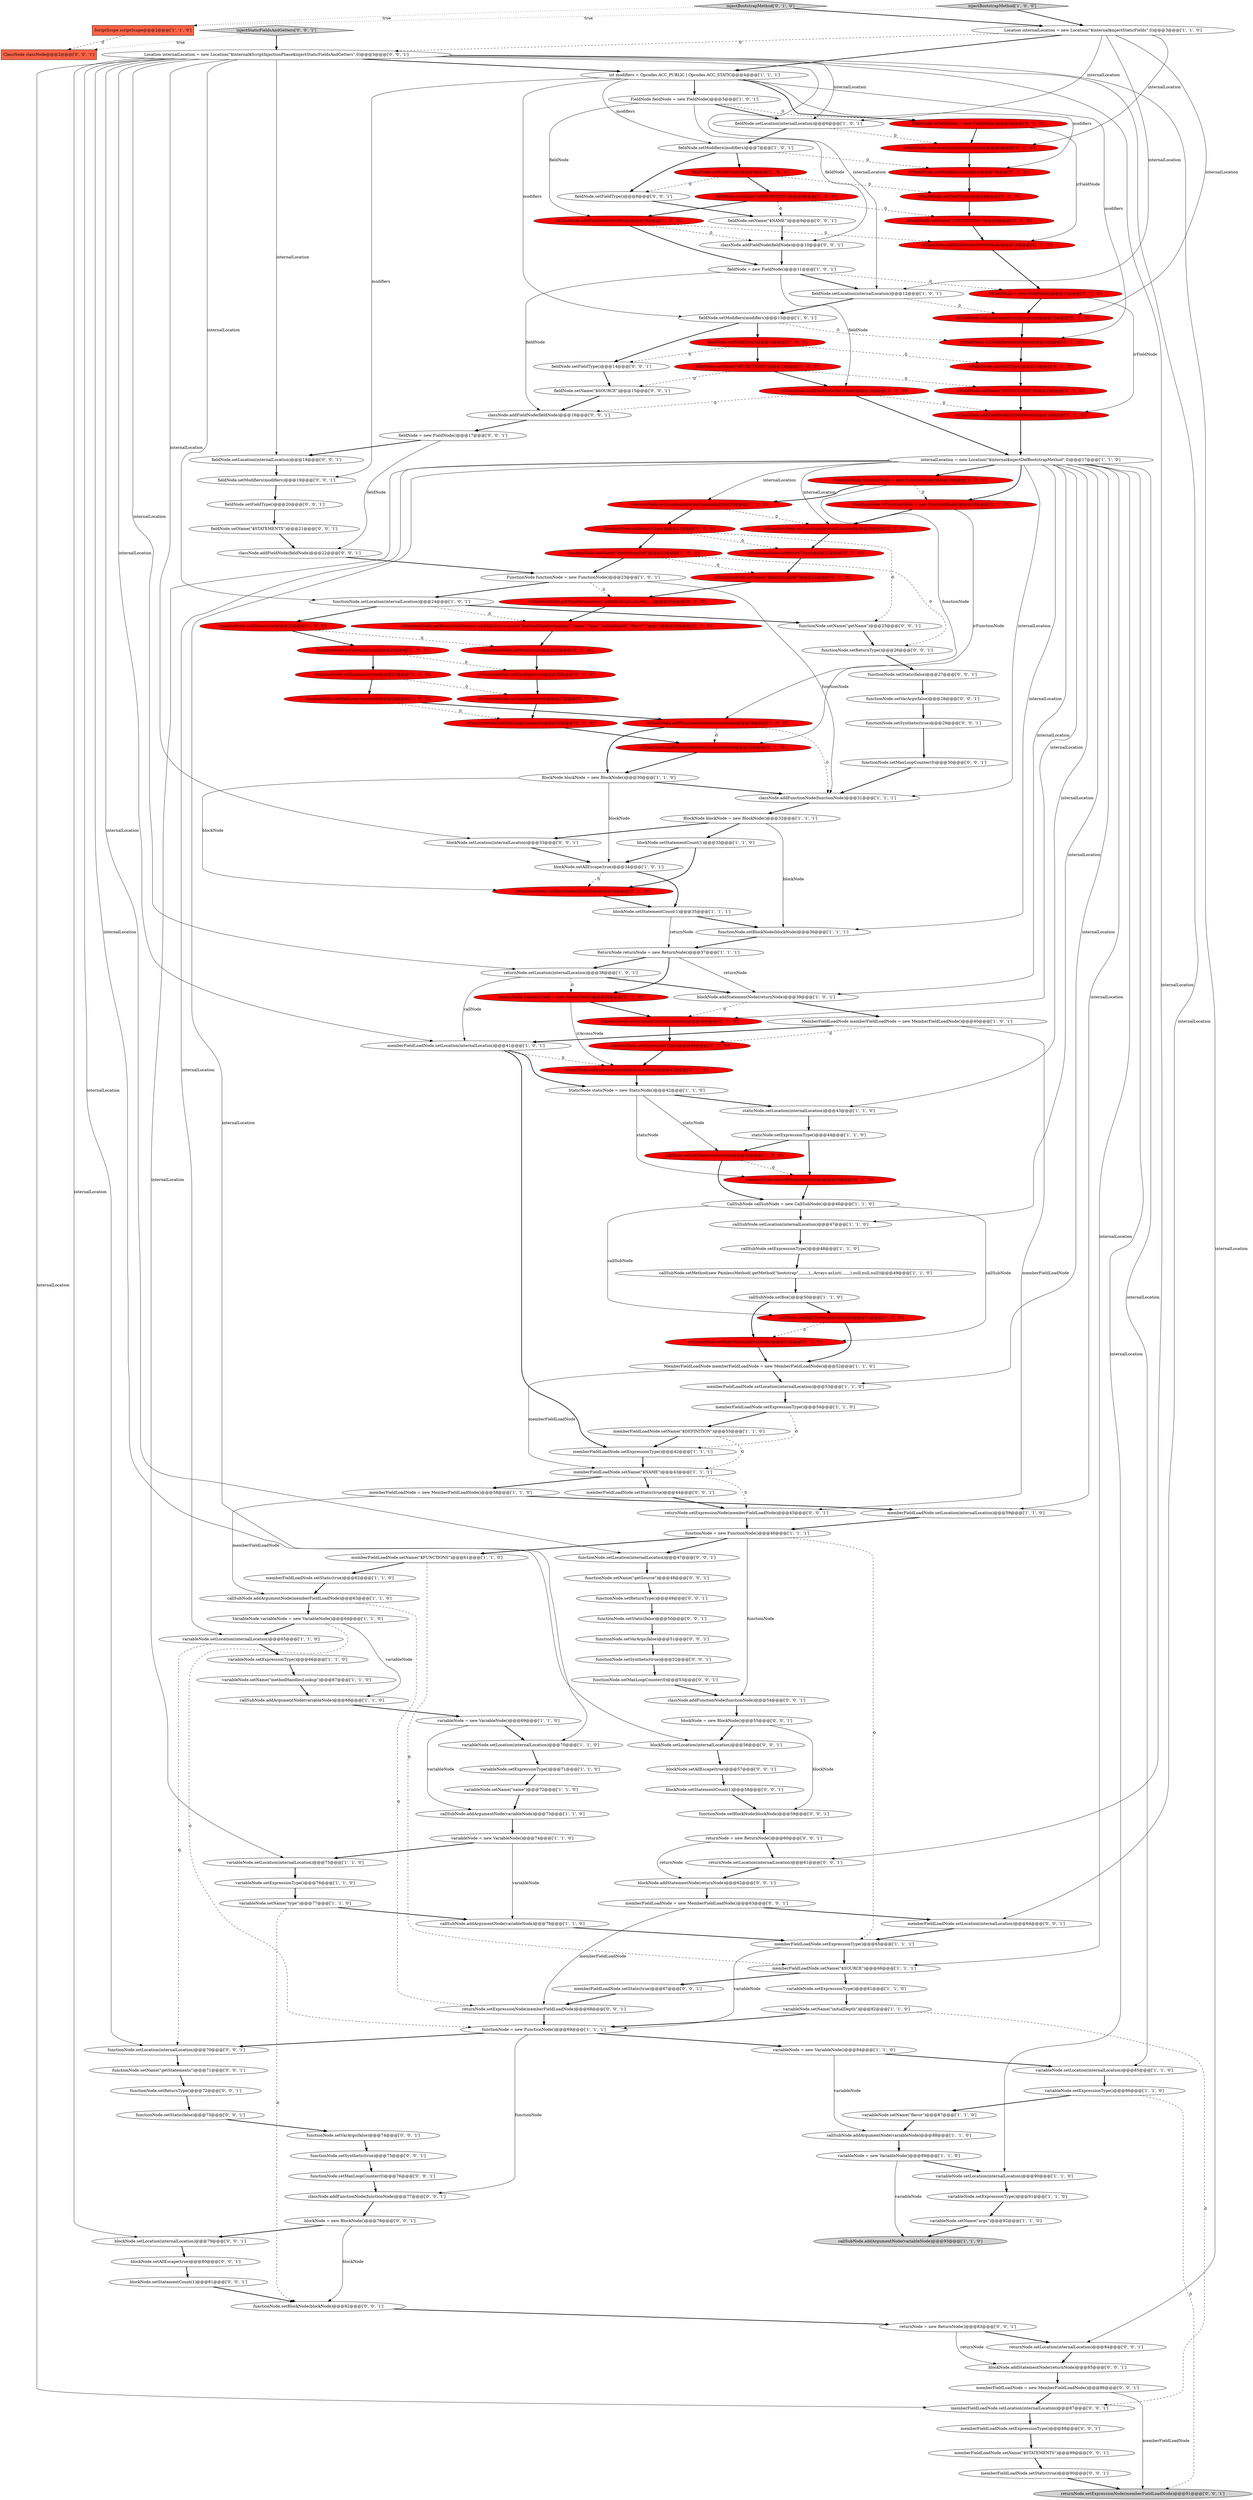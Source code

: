digraph {
171 [style = filled, label = "returnNode = new ReturnNode()@@@60@@@['0', '0', '1']", fillcolor = white, shape = ellipse image = "AAA0AAABBB3BBB"];
145 [style = filled, label = "blockNode.setStatementCount(1)@@@81@@@['0', '0', '1']", fillcolor = white, shape = ellipse image = "AAA0AAABBB3BBB"];
55 [style = filled, label = "callNode.setLeftNode(staticNode)@@@45@@@['1', '0', '0']", fillcolor = red, shape = ellipse image = "AAA1AAABBB1BBB"];
159 [style = filled, label = "functionNode.setReturnType()@@@72@@@['0', '0', '1']", fillcolor = white, shape = ellipse image = "AAA0AAABBB3BBB"];
101 [style = filled, label = "FunctionNode irFunctionNode = new FunctionNode()@@@19@@@['0', '1', '0']", fillcolor = red, shape = ellipse image = "AAA1AAABBB2BBB"];
109 [style = filled, label = "irFunctionNode.setSynthetic(true)@@@27@@@['0', '1', '0']", fillcolor = red, shape = ellipse image = "AAA1AAABBB2BBB"];
14 [style = filled, label = "BlockNode blockNode = new BlockNode()@@@32@@@['1', '1', '1']", fillcolor = white, shape = ellipse image = "AAA0AAABBB1BBB"];
151 [style = filled, label = "blockNode.setAllEscape(true)@@@80@@@['0', '0', '1']", fillcolor = white, shape = ellipse image = "AAA0AAABBB3BBB"];
120 [style = filled, label = "irAccessNode.setRightNode(callSubNode)@@@51@@@['0', '1', '0']", fillcolor = red, shape = ellipse image = "AAA1AAABBB2BBB"];
123 [style = filled, label = "returnNode.setExpressionNode(memberFieldLoadNode)@@@45@@@['0', '0', '1']", fillcolor = white, shape = ellipse image = "AAA0AAABBB3BBB"];
107 [style = filled, label = "irFieldNode.setModifiers(modifiers)@@@13@@@['0', '1', '0']", fillcolor = red, shape = ellipse image = "AAA1AAABBB2BBB"];
128 [style = filled, label = "fieldNode.setLocation(internalLocation)@@@18@@@['0', '0', '1']", fillcolor = white, shape = ellipse image = "AAA0AAABBB3BBB"];
136 [style = filled, label = "functionNode.setBlockNode(blockNode)@@@82@@@['0', '0', '1']", fillcolor = white, shape = ellipse image = "AAA0AAABBB3BBB"];
130 [style = filled, label = "classNode.addFieldNode(fieldNode)@@@10@@@['0', '0', '1']", fillcolor = white, shape = ellipse image = "AAA0AAABBB3BBB"];
80 [style = filled, label = "memberFieldLoadNode.setName(\"$SOURCE\")@@@66@@@['1', '1', '1']", fillcolor = white, shape = ellipse image = "AAA0AAABBB1BBB"];
15 [style = filled, label = "variableNode.setLocation(internalLocation)@@@85@@@['1', '1', '0']", fillcolor = white, shape = ellipse image = "AAA0AAABBB1BBB"];
25 [style = filled, label = "memberFieldLoadNode = new MemberFieldLoadNode()@@@58@@@['1', '1', '0']", fillcolor = white, shape = ellipse image = "AAA0AAABBB1BBB"];
79 [style = filled, label = "functionNode = new FunctionNode()@@@46@@@['1', '1', '1']", fillcolor = white, shape = ellipse image = "AAA0AAABBB1BBB"];
174 [style = filled, label = "returnNode = new ReturnNode()@@@83@@@['0', '0', '1']", fillcolor = white, shape = ellipse image = "AAA0AAABBB3BBB"];
38 [style = filled, label = "functionNode.setBlockNode(blockNode)@@@36@@@['1', '1', '1']", fillcolor = white, shape = ellipse image = "AAA0AAABBB1BBB"];
51 [style = filled, label = "memberFieldLoadNode.setName(\"$NAME\")@@@43@@@['1', '1', '1']", fillcolor = white, shape = ellipse image = "AAA0AAABBB1BBB"];
20 [style = filled, label = "memberFieldLoadNode.setStatic(true)@@@62@@@['1', '1', '0']", fillcolor = white, shape = ellipse image = "AAA0AAABBB1BBB"];
75 [style = filled, label = "callSubNode.setLocation(internalLocation)@@@47@@@['1', '1', '0']", fillcolor = white, shape = ellipse image = "AAA0AAABBB1BBB"];
165 [style = filled, label = "functionNode.setMaxLoopCounter(0)@@@30@@@['0', '0', '1']", fillcolor = white, shape = ellipse image = "AAA0AAABBB3BBB"];
23 [style = filled, label = "callSubNode.addArgumentNode(variableNode)@@@78@@@['1', '1', '0']", fillcolor = white, shape = ellipse image = "AAA0AAABBB1BBB"];
84 [style = filled, label = "variableNode.setName(\"type\")@@@77@@@['1', '1', '0']", fillcolor = white, shape = ellipse image = "AAA0AAABBB1BBB"];
166 [style = filled, label = "classNode.addFunctionNode(functionNode)@@@77@@@['0', '0', '1']", fillcolor = white, shape = ellipse image = "AAA0AAABBB3BBB"];
177 [style = filled, label = "ClassNode classNode@@@2@@@['0', '0', '1']", fillcolor = tomato, shape = box image = "AAA0AAABBB3BBB"];
11 [style = filled, label = "returnNode.setLocation(internalLocation)@@@38@@@['1', '0', '1']", fillcolor = white, shape = ellipse image = "AAA0AAABBB1BBB"];
82 [style = filled, label = "callSubNode.addArgumentNode(variableNode)@@@68@@@['1', '1', '0']", fillcolor = white, shape = ellipse image = "AAA0AAABBB1BBB"];
35 [style = filled, label = "callSubNode.addArgumentNode(variableNode)@@@73@@@['1', '1', '0']", fillcolor = white, shape = ellipse image = "AAA0AAABBB1BBB"];
88 [style = filled, label = "memberFieldLoadNode.setName(\"$FUNCTIONS\")@@@61@@@['1', '1', '0']", fillcolor = white, shape = ellipse image = "AAA0AAABBB1BBB"];
61 [style = filled, label = "memberFieldLoadNode.setExpressionType()@@@54@@@['1', '1', '0']", fillcolor = white, shape = ellipse image = "AAA0AAABBB1BBB"];
183 [style = filled, label = "functionNode.setVarArgs(false)@@@74@@@['0', '0', '1']", fillcolor = white, shape = ellipse image = "AAA0AAABBB3BBB"];
124 [style = filled, label = "functionNode.setVarArgs(false)@@@28@@@['0', '0', '1']", fillcolor = white, shape = ellipse image = "AAA0AAABBB3BBB"];
148 [style = filled, label = "functionNode.setBlockNode(blockNode)@@@59@@@['0', '0', '1']", fillcolor = white, shape = ellipse image = "AAA0AAABBB3BBB"];
89 [style = filled, label = "functionNode.setSynthetic(true)@@@27@@@['1', '0', '0']", fillcolor = red, shape = ellipse image = "AAA1AAABBB1BBB"];
152 [style = filled, label = "functionNode.setSynthetic(true)@@@29@@@['0', '0', '1']", fillcolor = white, shape = ellipse image = "AAA0AAABBB3BBB"];
8 [style = filled, label = "functionNode = new FunctionNode()@@@69@@@['1', '1', '1']", fillcolor = white, shape = ellipse image = "AAA0AAABBB1BBB"];
50 [style = filled, label = "callSubNode.addArgumentNode(variableNode)@@@88@@@['1', '1', '0']", fillcolor = white, shape = ellipse image = "AAA0AAABBB1BBB"];
29 [style = filled, label = "fieldNode.setFieldType()@@@8@@@['1', '0', '0']", fillcolor = red, shape = ellipse image = "AAA1AAABBB1BBB"];
106 [style = filled, label = "returnNode.setExpressionNode(irAccessNode)@@@41@@@['0', '1', '0']", fillcolor = red, shape = ellipse image = "AAA1AAABBB2BBB"];
66 [style = filled, label = "fieldNode.setFieldType()@@@14@@@['1', '0', '0']", fillcolor = red, shape = ellipse image = "AAA1AAABBB1BBB"];
70 [style = filled, label = "variableNode.setName(\"name\")@@@72@@@['1', '1', '0']", fillcolor = white, shape = ellipse image = "AAA0AAABBB1BBB"];
147 [style = filled, label = "memberFieldLoadNode.setLocation(internalLocation)@@@64@@@['0', '0', '1']", fillcolor = white, shape = ellipse image = "AAA0AAABBB3BBB"];
54 [style = filled, label = "memberFieldLoadNode.setLocation(internalLocation)@@@53@@@['1', '1', '0']", fillcolor = white, shape = ellipse image = "AAA0AAABBB1BBB"];
42 [style = filled, label = "CallSubNode callSubNode = new CallSubNode()@@@46@@@['1', '1', '0']", fillcolor = white, shape = ellipse image = "AAA0AAABBB1BBB"];
45 [style = filled, label = "variableNode.setExpressionType()@@@76@@@['1', '1', '0']", fillcolor = white, shape = ellipse image = "AAA0AAABBB1BBB"];
83 [style = filled, label = "variableNode.setExpressionType()@@@91@@@['1', '1', '0']", fillcolor = white, shape = ellipse image = "AAA0AAABBB1BBB"];
39 [style = filled, label = "fieldNode.setName(\"$DEFINITION\")@@@9@@@['1', '0', '0']", fillcolor = red, shape = ellipse image = "AAA1AAABBB1BBB"];
137 [style = filled, label = "functionNode.setVarArgs(false)@@@51@@@['0', '0', '1']", fillcolor = white, shape = ellipse image = "AAA0AAABBB3BBB"];
96 [style = filled, label = "irFunctionNode.getTypeParameters().addAll(Arrays.asList(,,,,,))@@@23@@@['0', '1', '0']", fillcolor = red, shape = ellipse image = "AAA1AAABBB2BBB"];
32 [style = filled, label = "variableNode = new VariableNode()@@@74@@@['1', '1', '0']", fillcolor = white, shape = ellipse image = "AAA0AAABBB1BBB"];
60 [style = filled, label = "variableNode.setName(\"initialDepth\")@@@82@@@['1', '1', '0']", fillcolor = white, shape = ellipse image = "AAA0AAABBB1BBB"];
144 [style = filled, label = "blockNode.setLocation(internalLocation)@@@33@@@['0', '0', '1']", fillcolor = white, shape = ellipse image = "AAA0AAABBB3BBB"];
62 [style = filled, label = "fieldNode.setModifiers(modifiers)@@@13@@@['1', '0', '1']", fillcolor = white, shape = ellipse image = "AAA0AAABBB1BBB"];
44 [style = filled, label = "classNode.addFunctionNode(functionNode)@@@31@@@['1', '1', '1']", fillcolor = white, shape = ellipse image = "AAA0AAABBB1BBB"];
122 [style = filled, label = "irFieldNode.setLocation(internalLocation)@@@6@@@['0', '1', '0']", fillcolor = red, shape = ellipse image = "AAA1AAABBB2BBB"];
121 [style = filled, label = "irClassNode.addFieldNode(irFieldNode)@@@16@@@['0', '1', '0']", fillcolor = red, shape = ellipse image = "AAA1AAABBB2BBB"];
160 [style = filled, label = "memberFieldLoadNode = new MemberFieldLoadNode()@@@86@@@['0', '0', '1']", fillcolor = white, shape = ellipse image = "AAA0AAABBB3BBB"];
59 [style = filled, label = "callSubNode.addArgumentNode(variableNode)@@@93@@@['1', '1', '0']", fillcolor = lightgray, shape = ellipse image = "AAA0AAABBB1BBB"];
186 [style = filled, label = "fieldNode.setName(\"$SOURCE\")@@@15@@@['0', '0', '1']", fillcolor = white, shape = ellipse image = "AAA0AAABBB3BBB"];
26 [style = filled, label = "variableNode.setLocation(internalLocation)@@@90@@@['1', '1', '0']", fillcolor = white, shape = ellipse image = "AAA0AAABBB1BBB"];
34 [style = filled, label = "memberFieldLoadNode.setExpressionType()@@@65@@@['1', '1', '1']", fillcolor = white, shape = ellipse image = "AAA0AAABBB1BBB"];
46 [style = filled, label = "variableNode = new VariableNode()@@@84@@@['1', '1', '0']", fillcolor = white, shape = ellipse image = "AAA0AAABBB1BBB"];
100 [style = filled, label = "irClassNode.addFunctionNode(irFunctionNode)@@@29@@@['0', '1', '0']", fillcolor = red, shape = ellipse image = "AAA1AAABBB2BBB"];
181 [style = filled, label = "functionNode.setLocation(internalLocation)@@@47@@@['0', '0', '1']", fillcolor = white, shape = ellipse image = "AAA0AAABBB3BBB"];
132 [style = filled, label = "fieldNode.setFieldType()@@@20@@@['0', '0', '1']", fillcolor = white, shape = ellipse image = "AAA0AAABBB3BBB"];
57 [style = filled, label = "irClassNode.addFieldNode(fieldNode)@@@10@@@['1', '0', '0']", fillcolor = red, shape = ellipse image = "AAA1AAABBB1BBB"];
155 [style = filled, label = "blockNode.setLocation(internalLocation)@@@56@@@['0', '0', '1']", fillcolor = white, shape = ellipse image = "AAA0AAABBB3BBB"];
172 [style = filled, label = "returnNode.setLocation(internalLocation)@@@61@@@['0', '0', '1']", fillcolor = white, shape = ellipse image = "AAA0AAABBB3BBB"];
169 [style = filled, label = "injectStaticFieldsAndGetters['0', '0', '1']", fillcolor = lightgray, shape = diamond image = "AAA0AAABBB3BBB"];
68 [style = filled, label = "variableNode.setName(\"methodHandlesLookup\")@@@67@@@['1', '1', '0']", fillcolor = white, shape = ellipse image = "AAA0AAABBB1BBB"];
1 [style = filled, label = "blockNode.setAllEscape(true)@@@34@@@['1', '0', '1']", fillcolor = white, shape = ellipse image = "AAA0AAABBB1BBB"];
93 [style = filled, label = "irFieldNode.setName(\"$FUNCTIONS\")@@@15@@@['0', '1', '0']", fillcolor = red, shape = ellipse image = "AAA1AAABBB2BBB"];
179 [style = filled, label = "classNode.addFunctionNode(functionNode)@@@54@@@['0', '0', '1']", fillcolor = white, shape = ellipse image = "AAA0AAABBB3BBB"];
4 [style = filled, label = "blockNode.setStatementCount(1)@@@35@@@['1', '1', '1']", fillcolor = white, shape = ellipse image = "AAA0AAABBB1BBB"];
71 [style = filled, label = "ScriptScope scriptScope@@@2@@@['1', '1', '0']", fillcolor = tomato, shape = box image = "AAA0AAABBB1BBB"];
7 [style = filled, label = "fieldNode.setLocation(internalLocation)@@@6@@@['1', '0', '1']", fillcolor = white, shape = ellipse image = "AAA0AAABBB1BBB"];
67 [style = filled, label = "BlockNode blockNode = new BlockNode()@@@30@@@['1', '1', '0']", fillcolor = white, shape = ellipse image = "AAA0AAABBB1BBB"];
2 [style = filled, label = "variableNode = new VariableNode()@@@69@@@['1', '1', '0']", fillcolor = white, shape = ellipse image = "AAA0AAABBB1BBB"];
139 [style = filled, label = "memberFieldLoadNode.setStatic(true)@@@44@@@['0', '0', '1']", fillcolor = white, shape = ellipse image = "AAA0AAABBB3BBB"];
102 [style = filled, label = "AccessNode irAccessNode = new AccessNode()@@@38@@@['0', '1', '0']", fillcolor = red, shape = ellipse image = "AAA1AAABBB2BBB"];
36 [style = filled, label = "fieldNode.setModifiers(modifiers)@@@7@@@['1', '0', '1']", fillcolor = white, shape = ellipse image = "AAA0AAABBB1BBB"];
6 [style = filled, label = "MemberFieldLoadNode memberFieldLoadNode = new MemberFieldLoadNode()@@@40@@@['1', '0', '1']", fillcolor = white, shape = ellipse image = "AAA0AAABBB1BBB"];
126 [style = filled, label = "functionNode.setStatic(false)@@@73@@@['0', '0', '1']", fillcolor = white, shape = ellipse image = "AAA0AAABBB3BBB"];
73 [style = filled, label = "StaticNode staticNode = new StaticNode()@@@42@@@['1', '1', '0']", fillcolor = white, shape = ellipse image = "AAA0AAABBB1BBB"];
173 [style = filled, label = "memberFieldLoadNode.setStatic(true)@@@90@@@['0', '0', '1']", fillcolor = white, shape = ellipse image = "AAA0AAABBB3BBB"];
185 [style = filled, label = "returnNode.setExpressionNode(memberFieldLoadNode)@@@91@@@['0', '0', '1']", fillcolor = lightgray, shape = ellipse image = "AAA0AAABBB3BBB"];
149 [style = filled, label = "classNode.addFieldNode(fieldNode)@@@22@@@['0', '0', '1']", fillcolor = white, shape = ellipse image = "AAA0AAABBB3BBB"];
28 [style = filled, label = "variableNode.setLocation(internalLocation)@@@70@@@['1', '1', '0']", fillcolor = white, shape = ellipse image = "AAA0AAABBB1BBB"];
56 [style = filled, label = "variableNode.setLocation(internalLocation)@@@65@@@['1', '1', '0']", fillcolor = white, shape = ellipse image = "AAA0AAABBB1BBB"];
116 [style = filled, label = "irFieldNode.setLocation(internalLocation)@@@12@@@['0', '1', '0']", fillcolor = red, shape = ellipse image = "AAA1AAABBB2BBB"];
0 [style = filled, label = "functionNode.setReturnType()@@@21@@@['1', '0', '0']", fillcolor = red, shape = ellipse image = "AAA1AAABBB1BBB"];
27 [style = filled, label = "Location internalLocation = new Location(\"$internal$injectStaticFields\",0)@@@3@@@['1', '1', '0']", fillcolor = white, shape = ellipse image = "AAA0AAABBB1BBB"];
10 [style = filled, label = "memberFieldLoadNode.setLocation(internalLocation)@@@59@@@['1', '1', '0']", fillcolor = white, shape = ellipse image = "AAA0AAABBB1BBB"];
119 [style = filled, label = "irFieldNode.setModifiers(modifiers)@@@7@@@['0', '1', '0']", fillcolor = red, shape = ellipse image = "AAA1AAABBB2BBB"];
87 [style = filled, label = "callSubNode.setBox()@@@50@@@['1', '1', '0']", fillcolor = white, shape = ellipse image = "AAA0AAABBB1BBB"];
150 [style = filled, label = "fieldNode.setName(\"$STATEMENTS\")@@@21@@@['0', '0', '1']", fillcolor = white, shape = ellipse image = "AAA0AAABBB3BBB"];
129 [style = filled, label = "functionNode.setSynthetic(true)@@@75@@@['0', '0', '1']", fillcolor = white, shape = ellipse image = "AAA0AAABBB3BBB"];
164 [style = filled, label = "functionNode.setStatic(false)@@@27@@@['0', '0', '1']", fillcolor = white, shape = ellipse image = "AAA0AAABBB3BBB"];
115 [style = filled, label = "irFunctionNode.getParameterNames().addAll(Arrays.asList(\"methodHandlesLookup\",\"name\",\"type\",\"initialDepth\",\"flavor\",\"args\"))@@@24@@@['0', '1', '0']", fillcolor = red, shape = ellipse image = "AAA1AAABBB2BBB"];
3 [style = filled, label = "variableNode.setName(\"args\")@@@92@@@['1', '1', '0']", fillcolor = white, shape = ellipse image = "AAA0AAABBB1BBB"];
178 [style = filled, label = "fieldNode = new FieldNode()@@@17@@@['0', '0', '1']", fillcolor = white, shape = ellipse image = "AAA0AAABBB3BBB"];
92 [style = filled, label = "irAccessNode.setExpressionType()@@@40@@@['0', '1', '0']", fillcolor = red, shape = ellipse image = "AAA1AAABBB2BBB"];
97 [style = filled, label = "irFunctionNode.setBlockNode(blockNode)@@@34@@@['0', '1', '0']", fillcolor = red, shape = ellipse image = "AAA1AAABBB2BBB"];
127 [style = filled, label = "fieldNode.setFieldType()@@@14@@@['0', '0', '1']", fillcolor = white, shape = ellipse image = "AAA0AAABBB3BBB"];
76 [style = filled, label = "functionNode.setVarArgs(true)@@@26@@@['1', '0', '0']", fillcolor = red, shape = ellipse image = "AAA1AAABBB1BBB"];
41 [style = filled, label = "staticNode.setExpressionType()@@@44@@@['1', '1', '0']", fillcolor = white, shape = ellipse image = "AAA0AAABBB1BBB"];
24 [style = filled, label = "variableNode.setExpressionType()@@@66@@@['1', '1', '0']", fillcolor = white, shape = ellipse image = "AAA0AAABBB1BBB"];
95 [style = filled, label = "FieldNode irFieldNode = new FieldNode()@@@5@@@['0', '1', '0']", fillcolor = red, shape = ellipse image = "AAA1AAABBB2BBB"];
162 [style = filled, label = "functionNode.setMaxLoopCounter(0)@@@76@@@['0', '0', '1']", fillcolor = white, shape = ellipse image = "AAA0AAABBB3BBB"];
31 [style = filled, label = "FunctionNode functionNode = new FunctionNode()@@@19@@@['1', '0', '0']", fillcolor = red, shape = ellipse image = "AAA1AAABBB1BBB"];
188 [style = filled, label = "memberFieldLoadNode.setStatic(true)@@@67@@@['0', '0', '1']", fillcolor = white, shape = ellipse image = "AAA0AAABBB3BBB"];
113 [style = filled, label = "irFieldNode = new FieldNode()@@@11@@@['0', '1', '0']", fillcolor = red, shape = ellipse image = "AAA1AAABBB2BBB"];
108 [style = filled, label = "irFunctionNode.setStatic(true)@@@25@@@['0', '1', '0']", fillcolor = red, shape = ellipse image = "AAA1AAABBB2BBB"];
58 [style = filled, label = "memberFieldLoadNode.setLocation(internalLocation)@@@41@@@['1', '0', '1']", fillcolor = white, shape = ellipse image = "AAA0AAABBB1BBB"];
156 [style = filled, label = "memberFieldLoadNode.setLocation(internalLocation)@@@87@@@['0', '0', '1']", fillcolor = white, shape = ellipse image = "AAA0AAABBB3BBB"];
48 [style = filled, label = "fieldNode.setName(\"$FUNCTIONS\")@@@15@@@['1', '0', '0']", fillcolor = red, shape = ellipse image = "AAA1AAABBB1BBB"];
49 [style = filled, label = "internalLocation = new Location(\"$internal$injectDefBootstrapMethod\",0)@@@17@@@['1', '1', '0']", fillcolor = white, shape = ellipse image = "AAA0AAABBB1BBB"];
114 [style = filled, label = "irFieldNode.setFieldType()@@@14@@@['0', '1', '0']", fillcolor = red, shape = ellipse image = "AAA1AAABBB2BBB"];
118 [style = filled, label = "injectBootstrapMethod['0', '1', '0']", fillcolor = lightgray, shape = diamond image = "AAA0AAABBB2BBB"];
117 [style = filled, label = "irAccessNode.setLeftNode(staticNode)@@@45@@@['0', '1', '0']", fillcolor = red, shape = ellipse image = "AAA1AAABBB2BBB"];
53 [style = filled, label = "memberFieldLoadNode.setName(\"$DEFINITION\")@@@55@@@['1', '1', '0']", fillcolor = white, shape = ellipse image = "AAA0AAABBB1BBB"];
111 [style = filled, label = "irFunctionNode.setLocation(internalLocation)@@@20@@@['0', '1', '0']", fillcolor = red, shape = ellipse image = "AAA1AAABBB2BBB"];
30 [style = filled, label = "memberFieldLoadNode.setExpressionType()@@@42@@@['1', '1', '1']", fillcolor = white, shape = ellipse image = "AAA0AAABBB1BBB"];
110 [style = filled, label = "irAccessNode.setLocation(internalLocation)@@@39@@@['0', '1', '0']", fillcolor = red, shape = ellipse image = "AAA1AAABBB2BBB"];
170 [style = filled, label = "functionNode.setReturnType()@@@26@@@['0', '0', '1']", fillcolor = white, shape = ellipse image = "AAA0AAABBB3BBB"];
125 [style = filled, label = "memberFieldLoadNode = new MemberFieldLoadNode()@@@63@@@['0', '0', '1']", fillcolor = white, shape = ellipse image = "AAA0AAABBB3BBB"];
141 [style = filled, label = "blockNode.setAllEscape(true)@@@57@@@['0', '0', '1']", fillcolor = white, shape = ellipse image = "AAA0AAABBB3BBB"];
85 [style = filled, label = "int modifiers = Opcodes.ACC_PUBLIC | Opcodes.ACC_STATIC@@@4@@@['1', '1', '1']", fillcolor = white, shape = ellipse image = "AAA0AAABBB1BBB"];
161 [style = filled, label = "blockNode.addStatementNode(returnNode)@@@85@@@['0', '0', '1']", fillcolor = white, shape = ellipse image = "AAA0AAABBB3BBB"];
78 [style = filled, label = "functionNode.setMaxLoopCounter(0)@@@28@@@['1', '0', '0']", fillcolor = red, shape = ellipse image = "AAA1AAABBB1BBB"];
140 [style = filled, label = "fieldNode.setName(\"$NAME\")@@@9@@@['0', '0', '1']", fillcolor = white, shape = ellipse image = "AAA0AAABBB3BBB"];
142 [style = filled, label = "memberFieldLoadNode.setName(\"$STATEMENTS\")@@@89@@@['0', '0', '1']", fillcolor = white, shape = ellipse image = "AAA0AAABBB3BBB"];
131 [style = filled, label = "fieldNode.setModifiers(modifiers)@@@19@@@['0', '0', '1']", fillcolor = white, shape = ellipse image = "AAA0AAABBB3BBB"];
98 [style = filled, label = "irFunctionNode.setReturnType()@@@21@@@['0', '1', '0']", fillcolor = red, shape = ellipse image = "AAA1AAABBB2BBB"];
153 [style = filled, label = "functionNode.setSynthetic(true)@@@52@@@['0', '0', '1']", fillcolor = white, shape = ellipse image = "AAA0AAABBB3BBB"];
103 [style = filled, label = "irFieldNode.setFieldType()@@@8@@@['0', '1', '0']", fillcolor = red, shape = ellipse image = "AAA1AAABBB2BBB"];
154 [style = filled, label = "functionNode.setMaxLoopCounter(0)@@@53@@@['0', '0', '1']", fillcolor = white, shape = ellipse image = "AAA0AAABBB3BBB"];
9 [style = filled, label = "MemberFieldLoadNode memberFieldLoadNode = new MemberFieldLoadNode()@@@52@@@['1', '1', '0']", fillcolor = white, shape = ellipse image = "AAA0AAABBB1BBB"];
43 [style = filled, label = "callSubNode.setMethod(new PainlessMethod(.getMethod(\"bootstrap\",,,,,,,,),,,Arrays.asList(,,,,,,,),null,null,null))@@@49@@@['1', '1', '0']", fillcolor = white, shape = ellipse image = "AAA0AAABBB1BBB"];
86 [style = filled, label = "variableNode.setLocation(internalLocation)@@@75@@@['1', '1', '0']", fillcolor = white, shape = ellipse image = "AAA0AAABBB1BBB"];
112 [style = filled, label = "irClassNode.addFieldNode(irFieldNode)@@@10@@@['0', '1', '0']", fillcolor = red, shape = ellipse image = "AAA1AAABBB2BBB"];
13 [style = filled, label = "FunctionNode functionNode = new FunctionNode()@@@23@@@['1', '0', '1']", fillcolor = white, shape = ellipse image = "AAA0AAABBB1BBB"];
16 [style = filled, label = "functionNode.setLocation(internalLocation)@@@24@@@['1', '0', '1']", fillcolor = white, shape = ellipse image = "AAA0AAABBB1BBB"];
182 [style = filled, label = "functionNode.setName(\"getStatements\")@@@71@@@['0', '0', '1']", fillcolor = white, shape = ellipse image = "AAA0AAABBB3BBB"];
143 [style = filled, label = "fieldNode.setFieldType()@@@8@@@['0', '0', '1']", fillcolor = white, shape = ellipse image = "AAA0AAABBB3BBB"];
133 [style = filled, label = "functionNode.setName(\"getSource\")@@@48@@@['0', '0', '1']", fillcolor = white, shape = ellipse image = "AAA0AAABBB3BBB"];
146 [style = filled, label = "Location internalLocation = new Location(\"$internal$ScriptInjectionPhase$injectStaticFieldsAndGetters\",0)@@@3@@@['0', '0', '1']", fillcolor = white, shape = ellipse image = "AAA0AAABBB3BBB"];
12 [style = filled, label = "variableNode.setExpressionType()@@@71@@@['1', '1', '0']", fillcolor = white, shape = ellipse image = "AAA0AAABBB1BBB"];
175 [style = filled, label = "functionNode.setName(\"getName\")@@@25@@@['0', '0', '1']", fillcolor = white, shape = ellipse image = "AAA0AAABBB3BBB"];
184 [style = filled, label = "blockNode = new BlockNode()@@@78@@@['0', '0', '1']", fillcolor = white, shape = ellipse image = "AAA0AAABBB3BBB"];
47 [style = filled, label = "injectBootstrapMethod['1', '0', '0']", fillcolor = lightgray, shape = diamond image = "AAA0AAABBB1BBB"];
17 [style = filled, label = "callSubNode.addArgumentNode(memberFieldLoadNode)@@@63@@@['1', '1', '0']", fillcolor = white, shape = ellipse image = "AAA0AAABBB1BBB"];
105 [style = filled, label = "irFunctionNode.setName(\"$bootstrapDef\")@@@22@@@['0', '1', '0']", fillcolor = red, shape = ellipse image = "AAA1AAABBB2BBB"];
176 [style = filled, label = "memberFieldLoadNode.setExpressionType()@@@88@@@['0', '0', '1']", fillcolor = white, shape = ellipse image = "AAA0AAABBB3BBB"];
5 [style = filled, label = "functionNode.setLocation(internalLocation)@@@20@@@['1', '0', '0']", fillcolor = red, shape = ellipse image = "AAA1AAABBB1BBB"];
134 [style = filled, label = "returnNode.setExpressionNode(memberFieldLoadNode)@@@68@@@['0', '0', '1']", fillcolor = white, shape = ellipse image = "AAA0AAABBB3BBB"];
72 [style = filled, label = "VariableNode variableNode = new VariableNode()@@@64@@@['1', '1', '0']", fillcolor = white, shape = ellipse image = "AAA0AAABBB1BBB"];
91 [style = filled, label = "blockNode.addStatementNode(returnNode)@@@39@@@['1', '0', '1']", fillcolor = white, shape = ellipse image = "AAA0AAABBB1BBB"];
63 [style = filled, label = "functionNode.setStatic(true)@@@25@@@['1', '0', '0']", fillcolor = red, shape = ellipse image = "AAA1AAABBB1BBB"];
64 [style = filled, label = "variableNode.setExpressionType()@@@86@@@['1', '1', '0']", fillcolor = white, shape = ellipse image = "AAA0AAABBB1BBB"];
163 [style = filled, label = "classNode.addFieldNode(fieldNode)@@@16@@@['0', '0', '1']", fillcolor = white, shape = ellipse image = "AAA0AAABBB3BBB"];
94 [style = filled, label = "irFunctionNode.setVarArgs(true)@@@26@@@['0', '1', '0']", fillcolor = red, shape = ellipse image = "AAA1AAABBB2BBB"];
168 [style = filled, label = "functionNode.setReturnType()@@@49@@@['0', '0', '1']", fillcolor = white, shape = ellipse image = "AAA0AAABBB3BBB"];
21 [style = filled, label = "fieldNode = new FieldNode()@@@11@@@['1', '0', '1']", fillcolor = white, shape = ellipse image = "AAA0AAABBB1BBB"];
138 [style = filled, label = "blockNode.setStatementCount(1)@@@58@@@['0', '0', '1']", fillcolor = white, shape = ellipse image = "AAA0AAABBB3BBB"];
18 [style = filled, label = "variableNode = new VariableNode()@@@89@@@['1', '1', '0']", fillcolor = white, shape = ellipse image = "AAA0AAABBB1BBB"];
158 [style = filled, label = "returnNode.setLocation(internalLocation)@@@84@@@['0', '0', '1']", fillcolor = white, shape = ellipse image = "AAA0AAABBB3BBB"];
37 [style = filled, label = "callNode.setRightNode(callSubNode)@@@51@@@['1', '0', '0']", fillcolor = red, shape = ellipse image = "AAA1AAABBB1BBB"];
90 [style = filled, label = "callSubNode.setExpressionType()@@@48@@@['1', '1', '0']", fillcolor = white, shape = ellipse image = "AAA0AAABBB1BBB"];
104 [style = filled, label = "irFunctionNode.setMaxLoopCounter(0)@@@28@@@['0', '1', '0']", fillcolor = red, shape = ellipse image = "AAA1AAABBB2BBB"];
65 [style = filled, label = "irClassNode.addFieldNode(fieldNode)@@@16@@@['1', '0', '0']", fillcolor = red, shape = ellipse image = "AAA1AAABBB1BBB"];
135 [style = filled, label = "functionNode.setLocation(internalLocation)@@@70@@@['0', '0', '1']", fillcolor = white, shape = ellipse image = "AAA0AAABBB3BBB"];
69 [style = filled, label = "variableNode.setExpressionType()@@@81@@@['1', '1', '0']", fillcolor = white, shape = ellipse image = "AAA0AAABBB1BBB"];
157 [style = filled, label = "blockNode.setLocation(internalLocation)@@@79@@@['0', '0', '1']", fillcolor = white, shape = ellipse image = "AAA0AAABBB3BBB"];
180 [style = filled, label = "blockNode.addStatementNode(returnNode)@@@62@@@['0', '0', '1']", fillcolor = white, shape = ellipse image = "AAA0AAABBB3BBB"];
19 [style = filled, label = "ReturnNode returnNode = new ReturnNode()@@@37@@@['1', '1', '1']", fillcolor = white, shape = ellipse image = "AAA0AAABBB1BBB"];
81 [style = filled, label = "fieldNode.setLocation(internalLocation)@@@12@@@['1', '0', '1']", fillcolor = white, shape = ellipse image = "AAA0AAABBB1BBB"];
22 [style = filled, label = "functionNode.setName(\"$bootstrapDef\")@@@22@@@['1', '0', '0']", fillcolor = red, shape = ellipse image = "AAA1AAABBB1BBB"];
167 [style = filled, label = "blockNode = new BlockNode()@@@55@@@['0', '0', '1']", fillcolor = white, shape = ellipse image = "AAA0AAABBB3BBB"];
187 [style = filled, label = "functionNode.setStatic(false)@@@50@@@['0', '0', '1']", fillcolor = white, shape = ellipse image = "AAA0AAABBB3BBB"];
77 [style = filled, label = "staticNode.setLocation(internalLocation)@@@43@@@['1', '1', '0']", fillcolor = white, shape = ellipse image = "AAA0AAABBB1BBB"];
74 [style = filled, label = "FieldNode fieldNode = new FieldNode()@@@5@@@['1', '0', '1']", fillcolor = white, shape = ellipse image = "AAA0AAABBB1BBB"];
40 [style = filled, label = "irClassNode.addFunctionNode(functionNode)@@@29@@@['1', '0', '0']", fillcolor = red, shape = ellipse image = "AAA1AAABBB1BBB"];
52 [style = filled, label = "variableNode.setName(\"flavor\")@@@87@@@['1', '1', '0']", fillcolor = white, shape = ellipse image = "AAA0AAABBB1BBB"];
33 [style = filled, label = "blockNode.setStatementCount(1)@@@33@@@['1', '1', '0']", fillcolor = white, shape = ellipse image = "AAA0AAABBB1BBB"];
99 [style = filled, label = "irFieldNode.setName(\"$DEFINITION\")@@@9@@@['0', '1', '0']", fillcolor = red, shape = ellipse image = "AAA1AAABBB2BBB"];
146->172 [style = solid, label="internalLocation"];
55->117 [style = dashed, label="0"];
49->86 [style = solid, label="internalLocation"];
69->60 [style = bold, label=""];
109->104 [style = bold, label=""];
146->157 [style = solid, label="internalLocation"];
36->29 [style = bold, label=""];
46->15 [style = bold, label=""];
138->148 [style = bold, label=""];
58->30 [style = bold, label=""];
25->17 [style = solid, label="memberFieldLoadNode"];
46->50 [style = solid, label="variableNode"];
27->146 [style = dashed, label="0"];
57->130 [style = dashed, label="0"];
19->11 [style = bold, label=""];
187->137 [style = bold, label=""];
6->92 [style = dashed, label="0"];
27->85 [style = bold, label=""];
47->27 [style = bold, label=""];
93->121 [style = bold, label=""];
81->116 [style = dashed, label="0"];
88->20 [style = bold, label=""];
66->127 [style = dashed, label="0"];
58->73 [style = bold, label=""];
37->9 [style = bold, label=""];
151->145 [style = bold, label=""];
39->57 [style = bold, label=""];
34->80 [style = bold, label=""];
181->133 [style = bold, label=""];
2->35 [style = solid, label="variableNode"];
153->154 [style = bold, label=""];
49->28 [style = solid, label="internalLocation"];
160->185 [style = solid, label="memberFieldLoadNode"];
5->0 [style = bold, label=""];
149->13 [style = bold, label=""];
140->130 [style = bold, label=""];
160->156 [style = bold, label=""];
62->127 [style = bold, label=""];
8->166 [style = solid, label="functionNode"];
53->51 [style = dashed, label="0"];
152->165 [style = bold, label=""];
171->180 [style = solid, label="returnNode"];
113->121 [style = solid, label="irFieldNode"];
21->113 [style = dashed, label="0"];
70->35 [style = bold, label=""];
145->136 [style = bold, label=""];
173->185 [style = bold, label=""];
31->101 [style = dashed, label="0"];
148->171 [style = bold, label=""];
10->79 [style = bold, label=""];
1->97 [style = dashed, label="0"];
98->105 [style = bold, label=""];
25->10 [style = bold, label=""];
17->72 [style = bold, label=""];
49->101 [style = bold, label=""];
183->129 [style = bold, label=""];
85->36 [style = solid, label="modifiers"];
49->54 [style = solid, label="internalLocation"];
67->97 [style = solid, label="blockNode"];
146->147 [style = solid, label="internalLocation"];
78->104 [style = dashed, label="0"];
5->111 [style = dashed, label="0"];
40->100 [style = dashed, label="0"];
79->88 [style = bold, label=""];
40->44 [style = dashed, label="0"];
51->123 [style = dashed, label="0"];
2->28 [style = bold, label=""];
169->146 [style = bold, label=""];
95->112 [style = solid, label="irFieldNode"];
22->13 [style = bold, label=""];
132->150 [style = bold, label=""];
142->173 [style = bold, label=""];
27->7 [style = solid, label="internalLocation"];
121->49 [style = bold, label=""];
49->110 [style = solid, label="internalLocation"];
29->143 [style = dashed, label="0"];
49->44 [style = solid, label="internalLocation"];
0->175 [style = dashed, label="0"];
79->179 [style = solid, label="functionNode"];
26->83 [style = bold, label=""];
49->75 [style = solid, label="internalLocation"];
1->4 [style = bold, label=""];
146->58 [style = solid, label="internalLocation"];
72->8 [style = dashed, label="0"];
16->175 [style = bold, label=""];
4->38 [style = bold, label=""];
64->52 [style = bold, label=""];
14->144 [style = bold, label=""];
7->122 [style = dashed, label="0"];
6->123 [style = solid, label="memberFieldLoadNode"];
91->6 [style = bold, label=""];
111->98 [style = bold, label=""];
146->16 [style = solid, label="internalLocation"];
11->102 [style = dashed, label="0"];
29->39 [style = bold, label=""];
65->163 [style = dashed, label="0"];
94->109 [style = bold, label=""];
16->115 [style = dashed, label="0"];
84->136 [style = dashed, label="0"];
50->18 [style = bold, label=""];
49->10 [style = solid, label="internalLocation"];
31->5 [style = bold, label=""];
143->140 [style = bold, label=""];
116->107 [style = bold, label=""];
146->85 [style = bold, label=""];
68->82 [style = bold, label=""];
14->38 [style = solid, label="blockNode"];
53->30 [style = bold, label=""];
85->62 [style = solid, label="modifiers"];
129->162 [style = bold, label=""];
139->123 [style = bold, label=""];
76->94 [style = dashed, label="0"];
29->103 [style = dashed, label="0"];
11->91 [style = bold, label=""];
78->40 [style = bold, label=""];
73->117 [style = solid, label="staticNode"];
168->187 [style = bold, label=""];
102->106 [style = solid, label="irAccessNode"];
49->15 [style = solid, label="internalLocation"];
13->16 [style = bold, label=""];
125->134 [style = solid, label="memberFieldLoadNode"];
136->174 [style = bold, label=""];
21->65 [style = solid, label="fieldNode"];
66->48 [style = bold, label=""];
67->1 [style = solid, label="blockNode"];
97->4 [style = bold, label=""];
9->54 [style = bold, label=""];
167->155 [style = bold, label=""];
85->119 [style = solid, label="modifiers"];
21->81 [style = bold, label=""];
90->43 [style = bold, label=""];
124->152 [style = bold, label=""];
137->153 [style = bold, label=""];
85->95 [style = bold, label=""];
76->89 [style = bold, label=""];
36->119 [style = dashed, label="0"];
88->80 [style = dashed, label="0"];
126->183 [style = bold, label=""];
74->57 [style = solid, label="fieldNode"];
122->119 [style = bold, label=""];
57->21 [style = bold, label=""];
49->31 [style = bold, label=""];
17->134 [style = dashed, label="0"];
146->181 [style = solid, label="internalLocation"];
165->44 [style = bold, label=""];
146->11 [style = solid, label="internalLocation"];
89->78 [style = bold, label=""];
164->124 [style = bold, label=""];
178->149 [style = solid, label="fieldNode"];
64->185 [style = dashed, label="0"];
180->125 [style = bold, label=""];
51->25 [style = bold, label=""];
161->160 [style = bold, label=""];
15->64 [style = bold, label=""];
42->120 [style = solid, label="callSubNode"];
118->71 [style = dotted, label="true"];
79->181 [style = bold, label=""];
81->62 [style = bold, label=""];
54->61 [style = bold, label=""];
79->34 [style = dashed, label="0"];
95->122 [style = bold, label=""];
144->1 [style = bold, label=""];
75->90 [style = bold, label=""];
62->107 [style = dashed, label="0"];
159->126 [style = bold, label=""];
170->164 [style = bold, label=""];
21->163 [style = solid, label="fieldNode"];
174->161 [style = solid, label="returnNode"];
146->128 [style = solid, label="internalLocation"];
45->84 [style = bold, label=""];
42->75 [style = bold, label=""];
105->96 [style = bold, label=""];
175->170 [style = bold, label=""];
157->151 [style = bold, label=""];
169->177 [style = dotted, label="true"];
39->140 [style = dashed, label="0"];
101->111 [style = bold, label=""];
80->188 [style = bold, label=""];
150->149 [style = bold, label=""];
85->131 [style = solid, label="modifiers"];
39->99 [style = dashed, label="0"];
110->92 [style = bold, label=""];
171->172 [style = bold, label=""];
18->26 [style = bold, label=""];
41->117 [style = bold, label=""];
86->45 [style = bold, label=""];
155->141 [style = bold, label=""];
24->68 [style = bold, label=""];
130->21 [style = bold, label=""];
147->34 [style = bold, label=""];
35->32 [style = bold, label=""];
33->97 [style = bold, label=""];
92->106 [style = bold, label=""];
154->179 [style = bold, label=""];
83->3 [style = bold, label=""];
9->51 [style = solid, label="memberFieldLoadNode"];
56->24 [style = bold, label=""];
176->142 [style = bold, label=""];
60->8 [style = bold, label=""];
49->111 [style = solid, label="internalLocation"];
62->66 [style = bold, label=""];
12->70 [style = bold, label=""];
44->14 [style = bold, label=""];
28->12 [style = bold, label=""];
55->42 [style = bold, label=""];
133->168 [style = bold, label=""];
49->26 [style = solid, label="internalLocation"];
63->108 [style = dashed, label="0"];
184->157 [style = bold, label=""];
74->7 [style = bold, label=""];
38->19 [style = bold, label=""];
36->143 [style = bold, label=""];
103->99 [style = bold, label=""];
118->27 [style = bold, label=""];
82->2 [style = bold, label=""];
128->131 [style = bold, label=""];
49->91 [style = solid, label="internalLocation"];
113->116 [style = bold, label=""];
49->80 [style = solid, label="internalLocation"];
4->19 [style = solid, label="returnNode"];
32->23 [style = solid, label="variableNode"];
0->98 [style = dashed, label="0"];
72->56 [style = bold, label=""];
16->63 [style = bold, label=""];
58->106 [style = dashed, label="0"];
56->135 [style = dashed, label="0"];
123->79 [style = bold, label=""];
13->44 [style = solid, label="functionNode"];
72->82 [style = solid, label="variableNode"];
27->81 [style = solid, label="internalLocation"];
18->59 [style = solid, label="variableNode"];
146->155 [style = solid, label="internalLocation"];
120->9 [style = bold, label=""];
101->100 [style = solid, label="irFunctionNode"];
178->128 [style = bold, label=""];
73->55 [style = solid, label="staticNode"];
52->50 [style = bold, label=""];
108->94 [style = bold, label=""];
172->180 [style = bold, label=""];
74->95 [style = dashed, label="0"];
89->109 [style = dashed, label="0"];
37->120 [style = dashed, label="0"];
7->36 [style = bold, label=""];
135->182 [style = bold, label=""];
91->110 [style = dashed, label="0"];
182->159 [style = bold, label=""];
57->112 [style = dashed, label="0"];
32->86 [style = bold, label=""];
65->121 [style = dashed, label="0"];
84->23 [style = bold, label=""];
119->103 [style = bold, label=""];
85->74 [style = bold, label=""];
163->178 [style = bold, label=""];
42->37 [style = solid, label="callSubNode"];
184->136 [style = solid, label="blockNode"];
20->17 [style = bold, label=""];
117->42 [style = bold, label=""];
51->139 [style = bold, label=""];
162->166 [style = bold, label=""];
8->135 [style = bold, label=""];
19->91 [style = solid, label="returnNode"];
112->113 [style = bold, label=""];
13->96 [style = dashed, label="0"];
49->38 [style = solid, label="internalLocation"];
179->167 [style = bold, label=""];
41->55 [style = bold, label=""];
47->71 [style = dotted, label="true"];
22->170 [style = dashed, label="0"];
188->134 [style = bold, label=""];
99->112 [style = bold, label=""];
77->41 [style = bold, label=""];
146->135 [style = solid, label="internalLocation"];
27->116 [style = solid, label="internalLocation"];
85->107 [style = solid, label="modifiers"];
48->93 [style = dashed, label="0"];
158->161 [style = bold, label=""];
71->177 [style = dashed, label="0"];
146->7 [style = solid, label="internalLocation"];
100->67 [style = bold, label=""];
131->132 [style = bold, label=""];
49->5 [style = solid, label="internalLocation"];
61->30 [style = dashed, label="0"];
107->114 [style = bold, label=""];
67->44 [style = bold, label=""];
33->1 [style = bold, label=""];
43->87 [style = bold, label=""];
49->56 [style = solid, label="internalLocation"];
31->40 [style = solid, label="functionNode"];
40->67 [style = bold, label=""];
104->100 [style = bold, label=""];
134->8 [style = bold, label=""];
14->33 [style = bold, label=""];
22->105 [style = dashed, label="0"];
34->8 [style = solid, label="variableNode"];
30->51 [style = bold, label=""];
19->102 [style = bold, label=""];
87->120 [style = bold, label=""];
146->156 [style = solid, label="internalLocation"];
60->156 [style = dashed, label="0"];
27->122 [style = solid, label="internalLocation"];
8->46 [style = bold, label=""];
61->53 [style = bold, label=""];
102->110 [style = bold, label=""];
127->186 [style = bold, label=""];
87->37 [style = bold, label=""];
66->114 [style = dashed, label="0"];
174->158 [style = bold, label=""];
11->58 [style = solid, label="callNode"];
3->59 [style = bold, label=""];
146->144 [style = solid, label="internalLocation"];
125->147 [style = bold, label=""];
0->22 [style = bold, label=""];
63->76 [style = bold, label=""];
115->108 [style = bold, label=""];
186->163 [style = bold, label=""];
23->34 [style = bold, label=""];
106->73 [style = bold, label=""];
146->158 [style = solid, label="internalLocation"];
80->69 [style = bold, label=""];
74->130 [style = solid, label="fieldNode"];
73->77 [style = bold, label=""];
166->184 [style = bold, label=""];
48->186 [style = dashed, label="0"];
48->65 [style = bold, label=""];
114->93 [style = bold, label=""];
96->115 [style = bold, label=""];
6->58 [style = bold, label=""];
141->138 [style = bold, label=""];
167->148 [style = solid, label="blockNode"];
156->176 [style = bold, label=""];
65->49 [style = bold, label=""];
49->77 [style = solid, label="internalLocation"];
146->81 [style = solid, label="internalLocation"];
}
